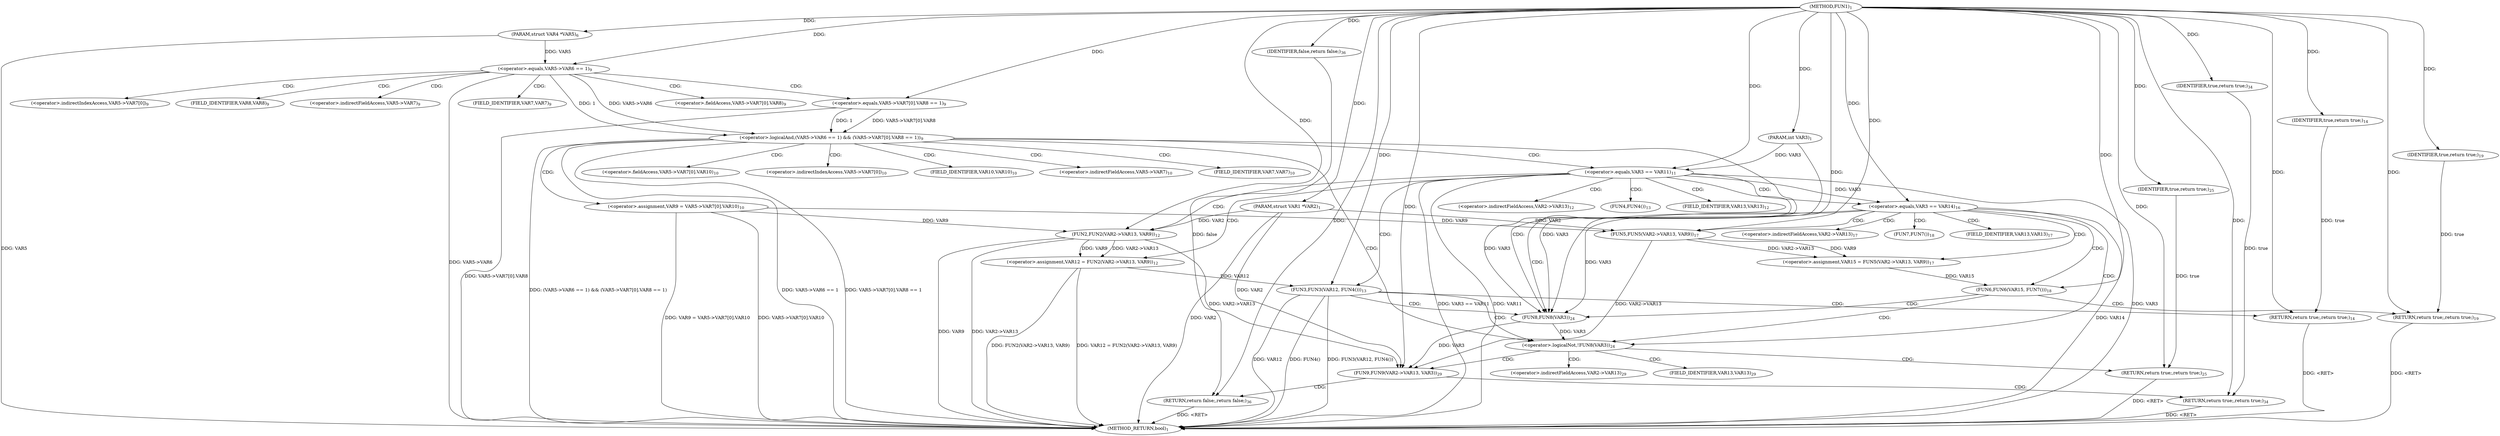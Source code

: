 digraph "FUN1" {  
"8" [label = <(METHOD,FUN1)<SUB>1</SUB>> ]
"100" [label = <(METHOD_RETURN,bool)<SUB>1</SUB>> ]
"9" [label = <(PARAM,struct VAR1 *VAR2)<SUB>1</SUB>> ]
"10" [label = <(PARAM,int VAR3)<SUB>1</SUB>> ]
"11" [label = <(PARAM,struct VAR4 *VAR5)<SUB>6</SUB>> ]
"98" [label = <(RETURN,return false;,return false;)<SUB>36</SUB>> ]
"14" [label = <(&lt;operator&gt;.logicalAnd,(VAR5-&gt;VAR6 == 1) &amp;&amp; (VAR5-&gt;VAR7[0].VAR8 == 1))<SUB>9</SUB>> ]
"83" [label = <(&lt;operator&gt;.logicalNot,!FUN8(VAR3))<SUB>24</SUB>> ]
"90" [label = <(FUN9,FUN9(VAR2-&gt;VAR13, VAR3))<SUB>29</SUB>> ]
"99" [label = <(IDENTIFIER,false,return false;)<SUB>36</SUB>> ]
"31" [label = <(&lt;operator&gt;.assignment,VAR9 = VAR5-&gt;VAR7[0].VAR10)<SUB>10</SUB>> ]
"87" [label = <(RETURN,return true;,return true;)<SUB>25</SUB>> ]
"96" [label = <(RETURN,return true;,return true;)<SUB>34</SUB>> ]
"15" [label = <(&lt;operator&gt;.equals,VAR5-&gt;VAR6 == 1)<SUB>9</SUB>> ]
"20" [label = <(&lt;operator&gt;.equals,VAR5-&gt;VAR7[0].VAR8 == 1)<SUB>9</SUB>> ]
"41" [label = <(&lt;operator&gt;.equals,VAR3 == VAR11)<SUB>11</SUB>> ]
"84" [label = <(FUN8,FUN8(VAR3))<SUB>24</SUB>> ]
"88" [label = <(IDENTIFIER,true,return true;)<SUB>25</SUB>> ]
"97" [label = <(IDENTIFIER,true,return true;)<SUB>34</SUB>> ]
"46" [label = <(&lt;operator&gt;.assignment,VAR12 = FUN2(VAR2-&gt;VAR13, VAR9))<SUB>12</SUB>> ]
"54" [label = <(FUN3,FUN3(VAR12, FUN4()))<SUB>13</SUB>> ]
"48" [label = <(FUN2,FUN2(VAR2-&gt;VAR13, VAR9))<SUB>12</SUB>> ]
"58" [label = <(RETURN,return true;,return true;)<SUB>14</SUB>> ]
"63" [label = <(&lt;operator&gt;.equals,VAR3 == VAR14)<SUB>16</SUB>> ]
"59" [label = <(IDENTIFIER,true,return true;)<SUB>14</SUB>> ]
"68" [label = <(&lt;operator&gt;.assignment,VAR15 = FUN5(VAR2-&gt;VAR13, VAR9))<SUB>17</SUB>> ]
"76" [label = <(FUN6,FUN6(VAR15, FUN7()))<SUB>18</SUB>> ]
"70" [label = <(FUN5,FUN5(VAR2-&gt;VAR13, VAR9))<SUB>17</SUB>> ]
"80" [label = <(RETURN,return true;,return true;)<SUB>19</SUB>> ]
"81" [label = <(IDENTIFIER,true,return true;)<SUB>19</SUB>> ]
"91" [label = <(&lt;operator&gt;.indirectFieldAccess,VAR2-&gt;VAR13)<SUB>29</SUB>> ]
"21" [label = <(&lt;operator&gt;.fieldAccess,VAR5-&gt;VAR7[0].VAR8)<SUB>9</SUB>> ]
"33" [label = <(&lt;operator&gt;.fieldAccess,VAR5-&gt;VAR7[0].VAR10)<SUB>10</SUB>> ]
"93" [label = <(FIELD_IDENTIFIER,VAR13,VAR13)<SUB>29</SUB>> ]
"22" [label = <(&lt;operator&gt;.indirectIndexAccess,VAR5-&gt;VAR7[0])<SUB>9</SUB>> ]
"27" [label = <(FIELD_IDENTIFIER,VAR8,VAR8)<SUB>9</SUB>> ]
"34" [label = <(&lt;operator&gt;.indirectIndexAccess,VAR5-&gt;VAR7[0])<SUB>10</SUB>> ]
"39" [label = <(FIELD_IDENTIFIER,VAR10,VAR10)<SUB>10</SUB>> ]
"23" [label = <(&lt;operator&gt;.indirectFieldAccess,VAR5-&gt;VAR7)<SUB>9</SUB>> ]
"35" [label = <(&lt;operator&gt;.indirectFieldAccess,VAR5-&gt;VAR7)<SUB>10</SUB>> ]
"25" [label = <(FIELD_IDENTIFIER,VAR7,VAR7)<SUB>9</SUB>> ]
"37" [label = <(FIELD_IDENTIFIER,VAR7,VAR7)<SUB>10</SUB>> ]
"49" [label = <(&lt;operator&gt;.indirectFieldAccess,VAR2-&gt;VAR13)<SUB>12</SUB>> ]
"56" [label = <(FUN4,FUN4())<SUB>13</SUB>> ]
"51" [label = <(FIELD_IDENTIFIER,VAR13,VAR13)<SUB>12</SUB>> ]
"71" [label = <(&lt;operator&gt;.indirectFieldAccess,VAR2-&gt;VAR13)<SUB>17</SUB>> ]
"78" [label = <(FUN7,FUN7())<SUB>18</SUB>> ]
"73" [label = <(FIELD_IDENTIFIER,VAR13,VAR13)<SUB>17</SUB>> ]
  "80" -> "100"  [ label = "DDG: &lt;RET&gt;"] 
  "96" -> "100"  [ label = "DDG: &lt;RET&gt;"] 
  "58" -> "100"  [ label = "DDG: &lt;RET&gt;"] 
  "87" -> "100"  [ label = "DDG: &lt;RET&gt;"] 
  "98" -> "100"  [ label = "DDG: &lt;RET&gt;"] 
  "9" -> "100"  [ label = "DDG: VAR2"] 
  "11" -> "100"  [ label = "DDG: VAR5"] 
  "15" -> "100"  [ label = "DDG: VAR5-&gt;VAR6"] 
  "14" -> "100"  [ label = "DDG: VAR5-&gt;VAR6 == 1"] 
  "20" -> "100"  [ label = "DDG: VAR5-&gt;VAR7[0].VAR8"] 
  "14" -> "100"  [ label = "DDG: VAR5-&gt;VAR7[0].VAR8 == 1"] 
  "14" -> "100"  [ label = "DDG: (VAR5-&gt;VAR6 == 1) &amp;&amp; (VAR5-&gt;VAR7[0].VAR8 == 1)"] 
  "31" -> "100"  [ label = "DDG: VAR5-&gt;VAR7[0].VAR10"] 
  "31" -> "100"  [ label = "DDG: VAR9 = VAR5-&gt;VAR7[0].VAR10"] 
  "41" -> "100"  [ label = "DDG: VAR3"] 
  "41" -> "100"  [ label = "DDG: VAR3 == VAR11"] 
  "48" -> "100"  [ label = "DDG: VAR2-&gt;VAR13"] 
  "48" -> "100"  [ label = "DDG: VAR9"] 
  "46" -> "100"  [ label = "DDG: FUN2(VAR2-&gt;VAR13, VAR9)"] 
  "46" -> "100"  [ label = "DDG: VAR12 = FUN2(VAR2-&gt;VAR13, VAR9)"] 
  "54" -> "100"  [ label = "DDG: VAR12"] 
  "54" -> "100"  [ label = "DDG: FUN4()"] 
  "54" -> "100"  [ label = "DDG: FUN3(VAR12, FUN4())"] 
  "41" -> "100"  [ label = "DDG: VAR11"] 
  "63" -> "100"  [ label = "DDG: VAR14"] 
  "8" -> "9"  [ label = "DDG: "] 
  "8" -> "10"  [ label = "DDG: "] 
  "8" -> "11"  [ label = "DDG: "] 
  "99" -> "98"  [ label = "DDG: false"] 
  "8" -> "98"  [ label = "DDG: "] 
  "8" -> "99"  [ label = "DDG: "] 
  "15" -> "14"  [ label = "DDG: VAR5-&gt;VAR6"] 
  "15" -> "14"  [ label = "DDG: 1"] 
  "20" -> "14"  [ label = "DDG: VAR5-&gt;VAR7[0].VAR8"] 
  "20" -> "14"  [ label = "DDG: 1"] 
  "84" -> "83"  [ label = "DDG: VAR3"] 
  "88" -> "87"  [ label = "DDG: true"] 
  "8" -> "87"  [ label = "DDG: "] 
  "9" -> "90"  [ label = "DDG: VAR2"] 
  "70" -> "90"  [ label = "DDG: VAR2-&gt;VAR13"] 
  "48" -> "90"  [ label = "DDG: VAR2-&gt;VAR13"] 
  "84" -> "90"  [ label = "DDG: VAR3"] 
  "8" -> "90"  [ label = "DDG: "] 
  "97" -> "96"  [ label = "DDG: true"] 
  "8" -> "96"  [ label = "DDG: "] 
  "11" -> "15"  [ label = "DDG: VAR5"] 
  "8" -> "15"  [ label = "DDG: "] 
  "8" -> "20"  [ label = "DDG: "] 
  "10" -> "84"  [ label = "DDG: VAR3"] 
  "41" -> "84"  [ label = "DDG: VAR3"] 
  "63" -> "84"  [ label = "DDG: VAR3"] 
  "8" -> "84"  [ label = "DDG: "] 
  "8" -> "88"  [ label = "DDG: "] 
  "8" -> "97"  [ label = "DDG: "] 
  "10" -> "41"  [ label = "DDG: VAR3"] 
  "8" -> "41"  [ label = "DDG: "] 
  "48" -> "46"  [ label = "DDG: VAR2-&gt;VAR13"] 
  "48" -> "46"  [ label = "DDG: VAR9"] 
  "9" -> "48"  [ label = "DDG: VAR2"] 
  "31" -> "48"  [ label = "DDG: VAR9"] 
  "8" -> "48"  [ label = "DDG: "] 
  "46" -> "54"  [ label = "DDG: VAR12"] 
  "8" -> "54"  [ label = "DDG: "] 
  "59" -> "58"  [ label = "DDG: true"] 
  "8" -> "58"  [ label = "DDG: "] 
  "8" -> "59"  [ label = "DDG: "] 
  "41" -> "63"  [ label = "DDG: VAR3"] 
  "8" -> "63"  [ label = "DDG: "] 
  "70" -> "68"  [ label = "DDG: VAR2-&gt;VAR13"] 
  "70" -> "68"  [ label = "DDG: VAR9"] 
  "9" -> "70"  [ label = "DDG: VAR2"] 
  "31" -> "70"  [ label = "DDG: VAR9"] 
  "8" -> "70"  [ label = "DDG: "] 
  "68" -> "76"  [ label = "DDG: VAR15"] 
  "8" -> "76"  [ label = "DDG: "] 
  "81" -> "80"  [ label = "DDG: true"] 
  "8" -> "80"  [ label = "DDG: "] 
  "8" -> "81"  [ label = "DDG: "] 
  "14" -> "34"  [ label = "CDG: "] 
  "14" -> "37"  [ label = "CDG: "] 
  "14" -> "84"  [ label = "CDG: "] 
  "14" -> "35"  [ label = "CDG: "] 
  "14" -> "33"  [ label = "CDG: "] 
  "14" -> "83"  [ label = "CDG: "] 
  "14" -> "41"  [ label = "CDG: "] 
  "14" -> "39"  [ label = "CDG: "] 
  "14" -> "31"  [ label = "CDG: "] 
  "83" -> "87"  [ label = "CDG: "] 
  "83" -> "91"  [ label = "CDG: "] 
  "83" -> "93"  [ label = "CDG: "] 
  "83" -> "90"  [ label = "CDG: "] 
  "90" -> "96"  [ label = "CDG: "] 
  "90" -> "98"  [ label = "CDG: "] 
  "15" -> "21"  [ label = "CDG: "] 
  "15" -> "20"  [ label = "CDG: "] 
  "15" -> "25"  [ label = "CDG: "] 
  "15" -> "22"  [ label = "CDG: "] 
  "15" -> "27"  [ label = "CDG: "] 
  "15" -> "23"  [ label = "CDG: "] 
  "41" -> "48"  [ label = "CDG: "] 
  "41" -> "49"  [ label = "CDG: "] 
  "41" -> "51"  [ label = "CDG: "] 
  "41" -> "46"  [ label = "CDG: "] 
  "41" -> "56"  [ label = "CDG: "] 
  "41" -> "54"  [ label = "CDG: "] 
  "41" -> "63"  [ label = "CDG: "] 
  "54" -> "84"  [ label = "CDG: "] 
  "54" -> "58"  [ label = "CDG: "] 
  "54" -> "83"  [ label = "CDG: "] 
  "63" -> "68"  [ label = "CDG: "] 
  "63" -> "73"  [ label = "CDG: "] 
  "63" -> "84"  [ label = "CDG: "] 
  "63" -> "76"  [ label = "CDG: "] 
  "63" -> "83"  [ label = "CDG: "] 
  "63" -> "71"  [ label = "CDG: "] 
  "63" -> "70"  [ label = "CDG: "] 
  "63" -> "78"  [ label = "CDG: "] 
  "76" -> "84"  [ label = "CDG: "] 
  "76" -> "80"  [ label = "CDG: "] 
  "76" -> "83"  [ label = "CDG: "] 
}
